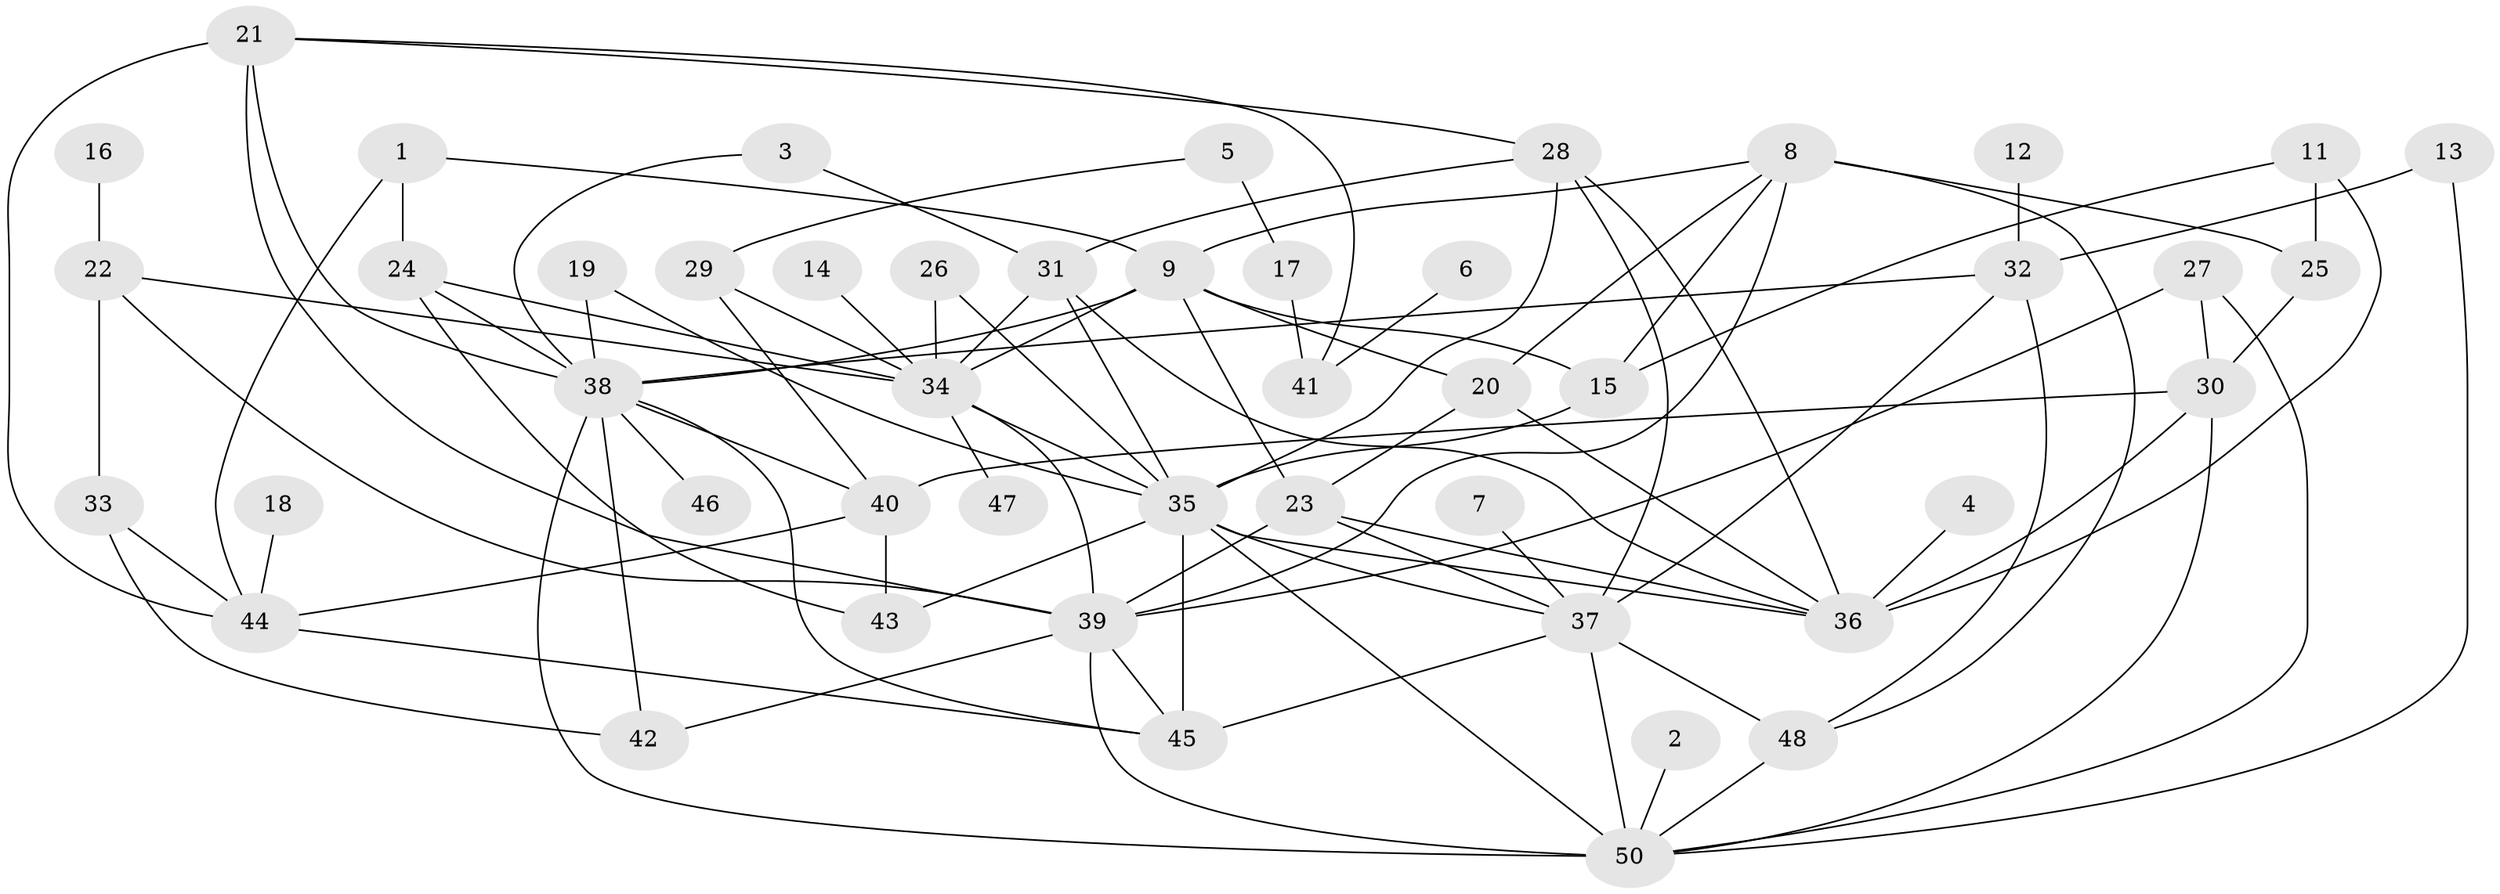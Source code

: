 // original degree distribution, {2: 0.24, 3: 0.25, 5: 0.11, 1: 0.13, 6: 0.04, 4: 0.18, 7: 0.03, 0: 0.02}
// Generated by graph-tools (version 1.1) at 2025/49/03/09/25 03:49:13]
// undirected, 48 vertices, 97 edges
graph export_dot {
graph [start="1"]
  node [color=gray90,style=filled];
  1;
  2;
  3;
  4;
  5;
  6;
  7;
  8;
  9;
  11;
  12;
  13;
  14;
  15;
  16;
  17;
  18;
  19;
  20;
  21;
  22;
  23;
  24;
  25;
  26;
  27;
  28;
  29;
  30;
  31;
  32;
  33;
  34;
  35;
  36;
  37;
  38;
  39;
  40;
  41;
  42;
  43;
  44;
  45;
  46;
  47;
  48;
  50;
  1 -- 9 [weight=1.0];
  1 -- 24 [weight=1.0];
  1 -- 44 [weight=1.0];
  2 -- 50 [weight=1.0];
  3 -- 31 [weight=1.0];
  3 -- 38 [weight=1.0];
  4 -- 36 [weight=1.0];
  5 -- 17 [weight=1.0];
  5 -- 29 [weight=1.0];
  6 -- 41 [weight=1.0];
  7 -- 37 [weight=1.0];
  8 -- 9 [weight=1.0];
  8 -- 15 [weight=1.0];
  8 -- 20 [weight=1.0];
  8 -- 25 [weight=1.0];
  8 -- 39 [weight=1.0];
  8 -- 48 [weight=1.0];
  9 -- 15 [weight=1.0];
  9 -- 20 [weight=1.0];
  9 -- 23 [weight=1.0];
  9 -- 34 [weight=1.0];
  9 -- 38 [weight=1.0];
  11 -- 15 [weight=1.0];
  11 -- 25 [weight=1.0];
  11 -- 36 [weight=1.0];
  12 -- 32 [weight=1.0];
  13 -- 32 [weight=1.0];
  13 -- 50 [weight=1.0];
  14 -- 34 [weight=1.0];
  15 -- 35 [weight=1.0];
  16 -- 22 [weight=1.0];
  17 -- 41 [weight=1.0];
  18 -- 44 [weight=1.0];
  19 -- 35 [weight=1.0];
  19 -- 38 [weight=2.0];
  20 -- 23 [weight=1.0];
  20 -- 36 [weight=1.0];
  21 -- 28 [weight=1.0];
  21 -- 38 [weight=1.0];
  21 -- 39 [weight=1.0];
  21 -- 41 [weight=1.0];
  21 -- 44 [weight=1.0];
  22 -- 33 [weight=1.0];
  22 -- 34 [weight=1.0];
  22 -- 39 [weight=1.0];
  23 -- 36 [weight=1.0];
  23 -- 37 [weight=1.0];
  23 -- 39 [weight=1.0];
  24 -- 34 [weight=1.0];
  24 -- 38 [weight=1.0];
  24 -- 43 [weight=2.0];
  25 -- 30 [weight=1.0];
  26 -- 34 [weight=1.0];
  26 -- 35 [weight=1.0];
  27 -- 30 [weight=1.0];
  27 -- 39 [weight=1.0];
  27 -- 50 [weight=1.0];
  28 -- 31 [weight=1.0];
  28 -- 35 [weight=1.0];
  28 -- 36 [weight=1.0];
  28 -- 37 [weight=1.0];
  29 -- 34 [weight=1.0];
  29 -- 40 [weight=1.0];
  30 -- 36 [weight=1.0];
  30 -- 40 [weight=1.0];
  30 -- 50 [weight=1.0];
  31 -- 34 [weight=1.0];
  31 -- 35 [weight=1.0];
  31 -- 36 [weight=1.0];
  32 -- 37 [weight=1.0];
  32 -- 38 [weight=1.0];
  32 -- 48 [weight=1.0];
  33 -- 42 [weight=1.0];
  33 -- 44 [weight=1.0];
  34 -- 35 [weight=1.0];
  34 -- 39 [weight=1.0];
  34 -- 47 [weight=1.0];
  35 -- 36 [weight=1.0];
  35 -- 37 [weight=1.0];
  35 -- 43 [weight=1.0];
  35 -- 45 [weight=1.0];
  35 -- 50 [weight=1.0];
  37 -- 45 [weight=1.0];
  37 -- 48 [weight=2.0];
  37 -- 50 [weight=2.0];
  38 -- 40 [weight=1.0];
  38 -- 42 [weight=1.0];
  38 -- 45 [weight=1.0];
  38 -- 46 [weight=1.0];
  38 -- 50 [weight=1.0];
  39 -- 42 [weight=1.0];
  39 -- 45 [weight=1.0];
  39 -- 50 [weight=1.0];
  40 -- 43 [weight=1.0];
  40 -- 44 [weight=1.0];
  44 -- 45 [weight=1.0];
  48 -- 50 [weight=1.0];
}
